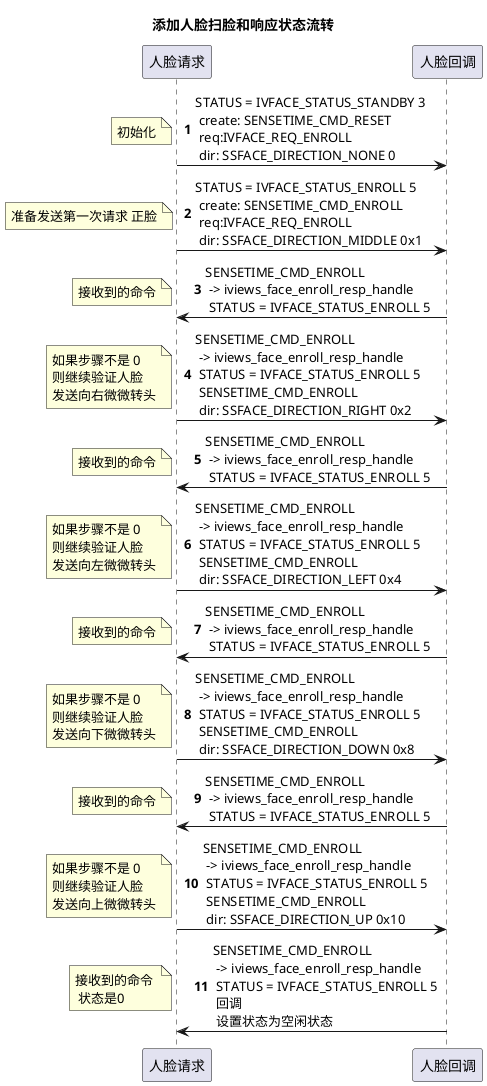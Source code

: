
@startuml
participant 人脸请求 as Font
participant 人脸回调 as BACK
title 添加人脸扫脸和响应状态流转
autonumber
Font -> BACK: STATUS = IVFACE_STATUS_STANDBY 3 \n create: SENSETIME_CMD_RESET \n req:IVFACE_REQ_ENROLL \n dir: SSFACE_DIRECTION_NONE 0 
note left: 初始化

Font -> BACK: STATUS = IVFACE_STATUS_ENROLL 5 \n create: SENSETIME_CMD_ENROLL \n req:IVFACE_REQ_ENROLL  \n dir: SSFACE_DIRECTION_MIDDLE 0x1 
note left: 准备发送第一次请求 正脸

BACK -> Font:  SENSETIME_CMD_ENROLL \n -> iviews_face_enroll_resp_handle \n STATUS = IVFACE_STATUS_ENROLL 5
note left: 接收到的命令

Font -> BACK:  SENSETIME_CMD_ENROLL \n -> iviews_face_enroll_resp_handle \n STATUS = IVFACE_STATUS_ENROLL 5 \n SENSETIME_CMD_ENROLL \n dir: SSFACE_DIRECTION_RIGHT 0x2 
note left: 如果步骤不是 0 \n则继续验证人脸 \n发送向右微微转头

BACK -> Font:  SENSETIME_CMD_ENROLL \n -> iviews_face_enroll_resp_handle \n STATUS = IVFACE_STATUS_ENROLL 5
note left: 接收到的命令

Font -> BACK:  SENSETIME_CMD_ENROLL \n -> iviews_face_enroll_resp_handle \n STATUS = IVFACE_STATUS_ENROLL 5 \n SENSETIME_CMD_ENROLL \n dir: SSFACE_DIRECTION_LEFT 0x4 
note left: 如果步骤不是 0 \n则继续验证人脸 \n发送向左微微转头

BACK -> Font:  SENSETIME_CMD_ENROLL \n -> iviews_face_enroll_resp_handle \n STATUS = IVFACE_STATUS_ENROLL 5
note left: 接收到的命令

Font -> BACK:  SENSETIME_CMD_ENROLL \n -> iviews_face_enroll_resp_handle \n STATUS = IVFACE_STATUS_ENROLL 5 \n SENSETIME_CMD_ENROLL \n dir: SSFACE_DIRECTION_DOWN 0x8 
note left: 如果步骤不是 0 \n则继续验证人脸 \n发送向下微微转头

BACK -> Font:  SENSETIME_CMD_ENROLL \n -> iviews_face_enroll_resp_handle \n STATUS = IVFACE_STATUS_ENROLL 5
note left: 接收到的命令

Font -> BACK:  SENSETIME_CMD_ENROLL \n -> iviews_face_enroll_resp_handle \n STATUS = IVFACE_STATUS_ENROLL 5 \n SENSETIME_CMD_ENROLL \n dir: SSFACE_DIRECTION_UP 0x10 
note left: 如果步骤不是 0 \n则继续验证人脸 \n发送向上微微转头

BACK -> Font:  SENSETIME_CMD_ENROLL \n -> iviews_face_enroll_resp_handle \n STATUS = IVFACE_STATUS_ENROLL 5 \n 回调 \n 设置状态为空闲状态   
note left: 接收到的命令 \n 状态是0 



@enduml
